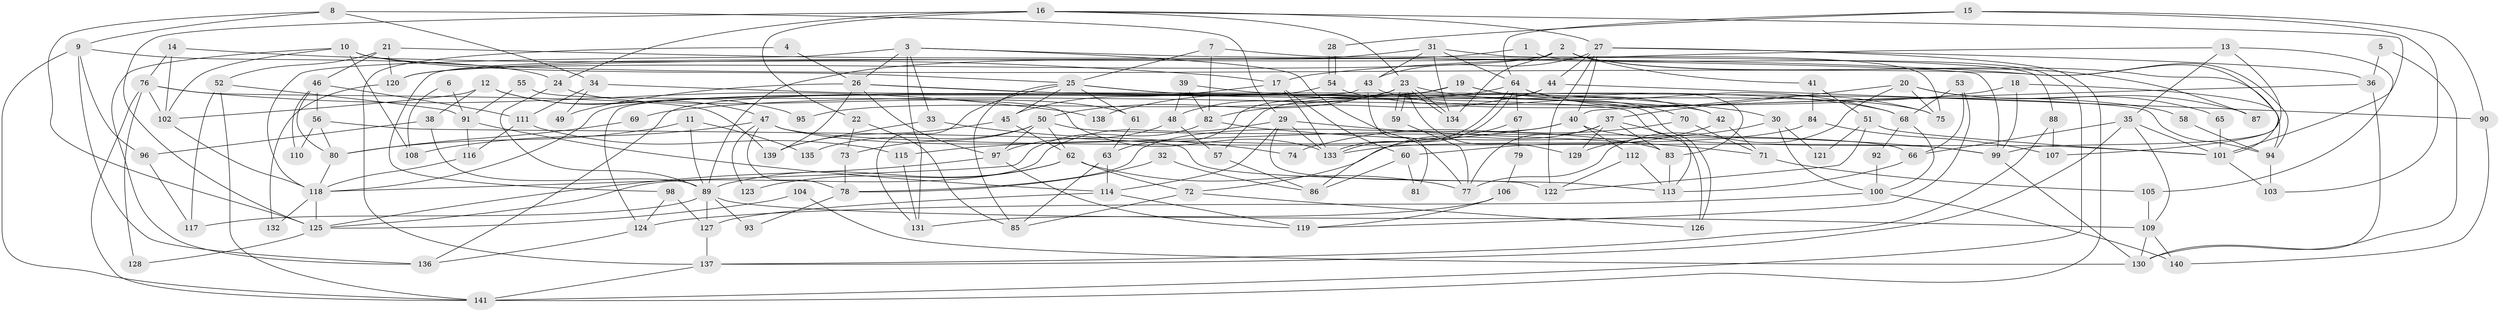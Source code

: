 // coarse degree distribution, {7: 0.11267605633802817, 5: 0.19718309859154928, 6: 0.11267605633802817, 8: 0.056338028169014086, 3: 0.09859154929577464, 4: 0.22535211267605634, 2: 0.07042253521126761, 10: 0.04225352112676056, 12: 0.028169014084507043, 9: 0.04225352112676056, 14: 0.014084507042253521}
// Generated by graph-tools (version 1.1) at 2025/48/03/06/25 01:48:57]
// undirected, 141 vertices, 282 edges
graph export_dot {
graph [start="1"]
  node [color=gray90,style=filled];
  1;
  2;
  3;
  4;
  5;
  6;
  7;
  8;
  9;
  10;
  11;
  12;
  13;
  14;
  15;
  16;
  17;
  18;
  19;
  20;
  21;
  22;
  23;
  24;
  25;
  26;
  27;
  28;
  29;
  30;
  31;
  32;
  33;
  34;
  35;
  36;
  37;
  38;
  39;
  40;
  41;
  42;
  43;
  44;
  45;
  46;
  47;
  48;
  49;
  50;
  51;
  52;
  53;
  54;
  55;
  56;
  57;
  58;
  59;
  60;
  61;
  62;
  63;
  64;
  65;
  66;
  67;
  68;
  69;
  70;
  71;
  72;
  73;
  74;
  75;
  76;
  77;
  78;
  79;
  80;
  81;
  82;
  83;
  84;
  85;
  86;
  87;
  88;
  89;
  90;
  91;
  92;
  93;
  94;
  95;
  96;
  97;
  98;
  99;
  100;
  101;
  102;
  103;
  104;
  105;
  106;
  107;
  108;
  109;
  110;
  111;
  112;
  113;
  114;
  115;
  116;
  117;
  118;
  119;
  120;
  121;
  122;
  123;
  124;
  125;
  126;
  127;
  128;
  129;
  130;
  131;
  132;
  133;
  134;
  135;
  136;
  137;
  138;
  139;
  140;
  141;
  1 -- 120;
  1 -- 141;
  2 -- 107;
  2 -- 134;
  2 -- 41;
  2 -- 87;
  2 -- 98;
  2 -- 120;
  3 -- 118;
  3 -- 26;
  3 -- 33;
  3 -- 77;
  3 -- 99;
  3 -- 131;
  4 -- 137;
  4 -- 26;
  5 -- 130;
  5 -- 36;
  6 -- 108;
  6 -- 91;
  7 -- 82;
  7 -- 25;
  7 -- 88;
  8 -- 125;
  8 -- 9;
  8 -- 29;
  8 -- 34;
  9 -- 24;
  9 -- 141;
  9 -- 96;
  9 -- 136;
  10 -- 136;
  10 -- 25;
  10 -- 94;
  10 -- 102;
  10 -- 108;
  11 -- 89;
  11 -- 80;
  11 -- 135;
  12 -- 38;
  12 -- 102;
  12 -- 47;
  12 -- 95;
  13 -- 99;
  13 -- 35;
  13 -- 17;
  13 -- 105;
  14 -- 102;
  14 -- 17;
  14 -- 76;
  15 -- 90;
  15 -- 64;
  15 -- 28;
  15 -- 103;
  16 -- 27;
  16 -- 23;
  16 -- 22;
  16 -- 24;
  16 -- 101;
  16 -- 125;
  17 -- 45;
  17 -- 60;
  17 -- 133;
  18 -- 94;
  18 -- 99;
  18 -- 69;
  19 -- 75;
  19 -- 68;
  19 -- 63;
  19 -- 136;
  20 -- 37;
  20 -- 77;
  20 -- 65;
  20 -- 75;
  20 -- 87;
  21 -- 52;
  21 -- 101;
  21 -- 46;
  21 -- 120;
  22 -- 85;
  22 -- 73;
  23 -- 134;
  23 -- 134;
  23 -- 59;
  23 -- 59;
  23 -- 42;
  23 -- 48;
  23 -- 50;
  23 -- 95;
  23 -- 129;
  24 -- 89;
  24 -- 61;
  25 -- 45;
  25 -- 30;
  25 -- 61;
  25 -- 85;
  25 -- 126;
  25 -- 131;
  26 -- 94;
  26 -- 97;
  26 -- 42;
  26 -- 49;
  26 -- 139;
  27 -- 122;
  27 -- 36;
  27 -- 40;
  27 -- 43;
  27 -- 44;
  27 -- 141;
  28 -- 54;
  28 -- 54;
  29 -- 133;
  29 -- 71;
  29 -- 114;
  29 -- 122;
  29 -- 125;
  30 -- 100;
  30 -- 129;
  30 -- 121;
  31 -- 43;
  31 -- 75;
  31 -- 64;
  31 -- 89;
  31 -- 134;
  32 -- 78;
  32 -- 86;
  33 -- 139;
  33 -- 74;
  34 -- 113;
  34 -- 49;
  34 -- 111;
  35 -- 109;
  35 -- 66;
  35 -- 101;
  35 -- 137;
  36 -- 40;
  36 -- 130;
  37 -- 83;
  37 -- 126;
  37 -- 72;
  37 -- 77;
  37 -- 129;
  38 -- 89;
  38 -- 96;
  39 -- 82;
  39 -- 48;
  39 -- 68;
  40 -- 101;
  40 -- 78;
  40 -- 112;
  40 -- 115;
  41 -- 51;
  41 -- 84;
  42 -- 60;
  42 -- 71;
  43 -- 124;
  43 -- 70;
  43 -- 81;
  44 -- 82;
  44 -- 57;
  44 -- 90;
  45 -- 62;
  45 -- 139;
  46 -- 111;
  46 -- 56;
  46 -- 80;
  46 -- 110;
  47 -- 78;
  47 -- 83;
  47 -- 99;
  47 -- 108;
  47 -- 123;
  48 -- 97;
  48 -- 57;
  50 -- 62;
  50 -- 66;
  50 -- 73;
  50 -- 97;
  50 -- 135;
  51 -- 101;
  51 -- 122;
  51 -- 121;
  52 -- 91;
  52 -- 141;
  52 -- 117;
  53 -- 119;
  53 -- 66;
  53 -- 68;
  54 -- 118;
  54 -- 58;
  55 -- 133;
  55 -- 91;
  56 -- 80;
  56 -- 110;
  56 -- 113;
  57 -- 86;
  58 -- 94;
  59 -- 77;
  60 -- 81;
  60 -- 86;
  61 -- 63;
  62 -- 77;
  62 -- 72;
  62 -- 89;
  62 -- 123;
  63 -- 85;
  63 -- 114;
  64 -- 133;
  64 -- 133;
  64 -- 67;
  64 -- 75;
  64 -- 83;
  64 -- 138;
  65 -- 101;
  66 -- 113;
  67 -- 86;
  67 -- 79;
  68 -- 92;
  68 -- 100;
  69 -- 80;
  70 -- 71;
  70 -- 74;
  71 -- 105;
  72 -- 85;
  72 -- 126;
  73 -- 78;
  76 -- 141;
  76 -- 102;
  76 -- 128;
  76 -- 138;
  76 -- 139;
  78 -- 93;
  79 -- 106;
  80 -- 118;
  82 -- 99;
  82 -- 118;
  83 -- 113;
  84 -- 133;
  84 -- 107;
  88 -- 137;
  88 -- 107;
  89 -- 93;
  89 -- 109;
  89 -- 117;
  89 -- 127;
  90 -- 140;
  91 -- 116;
  91 -- 114;
  92 -- 100;
  94 -- 103;
  96 -- 117;
  97 -- 125;
  97 -- 119;
  98 -- 127;
  98 -- 124;
  99 -- 130;
  100 -- 124;
  100 -- 140;
  101 -- 103;
  102 -- 118;
  104 -- 130;
  104 -- 125;
  105 -- 109;
  106 -- 119;
  106 -- 131;
  109 -- 130;
  109 -- 140;
  111 -- 115;
  111 -- 116;
  112 -- 113;
  112 -- 122;
  114 -- 119;
  114 -- 127;
  115 -- 131;
  116 -- 118;
  118 -- 125;
  118 -- 132;
  120 -- 132;
  124 -- 136;
  125 -- 128;
  127 -- 137;
  137 -- 141;
}
